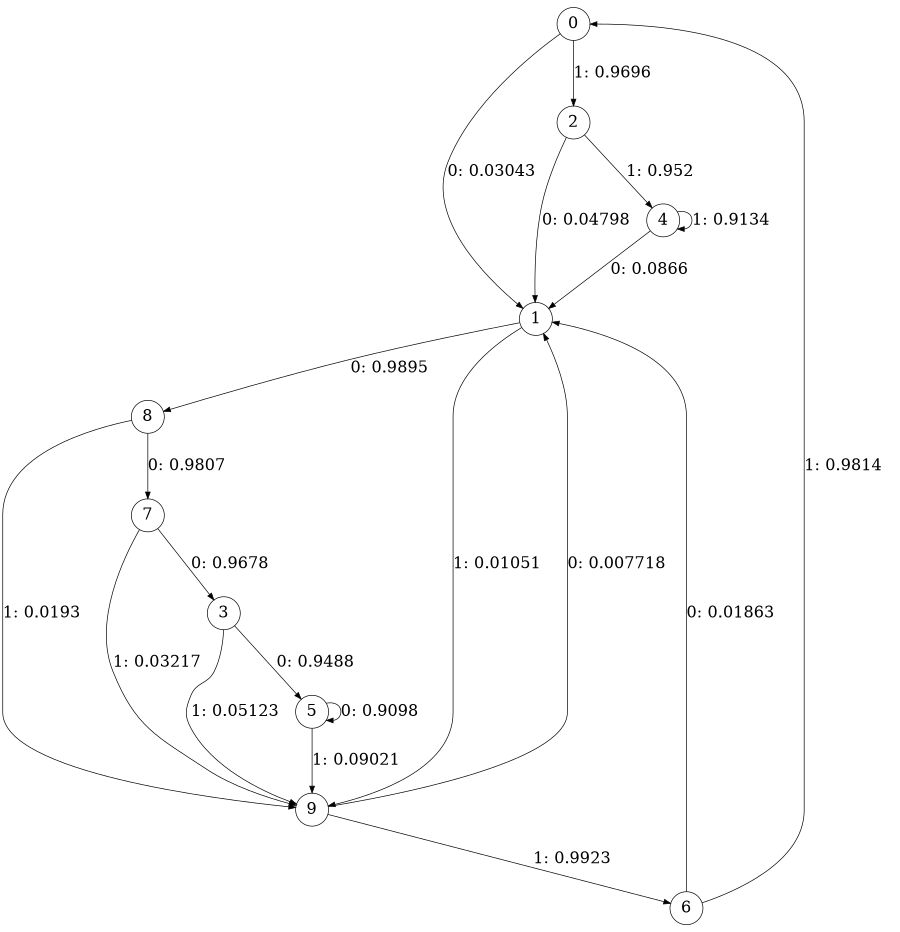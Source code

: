 digraph "ch3_random_source_L7" {
size = "6,8.5";
ratio = "fill";
node [shape = circle];
node [fontsize = 24];
edge [fontsize = 24];
0 -> 1 [label = "0: 0.03043  "];
0 -> 2 [label = "1: 0.9696   "];
1 -> 8 [label = "0: 0.9895   "];
1 -> 9 [label = "1: 0.01051  "];
2 -> 1 [label = "0: 0.04798  "];
2 -> 4 [label = "1: 0.952    "];
3 -> 5 [label = "0: 0.9488   "];
3 -> 9 [label = "1: 0.05123  "];
4 -> 1 [label = "0: 0.0866   "];
4 -> 4 [label = "1: 0.9134   "];
5 -> 5 [label = "0: 0.9098   "];
5 -> 9 [label = "1: 0.09021  "];
6 -> 1 [label = "0: 0.01863  "];
6 -> 0 [label = "1: 0.9814   "];
7 -> 3 [label = "0: 0.9678   "];
7 -> 9 [label = "1: 0.03217  "];
8 -> 7 [label = "0: 0.9807   "];
8 -> 9 [label = "1: 0.0193   "];
9 -> 1 [label = "0: 0.007718  "];
9 -> 6 [label = "1: 0.9923   "];
}
